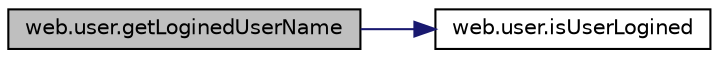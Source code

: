 digraph "web.user.getLoginedUserName"
{
  edge [fontname="Helvetica",fontsize="10",labelfontname="Helvetica",labelfontsize="10"];
  node [fontname="Helvetica",fontsize="10",shape=record];
  rankdir="LR";
  Node1 [label="web.user.getLoginedUserName",height=0.2,width=0.4,color="black", fillcolor="grey75", style="filled" fontcolor="black"];
  Node1 -> Node2 [color="midnightblue",fontsize="10",style="solid"];
  Node2 [label="web.user.isUserLogined",height=0.2,width=0.4,color="black", fillcolor="white", style="filled",URL="$namespaceweb_1_1user.html#a38fcd46ce0e5fd094569f50175317c30"];
}
